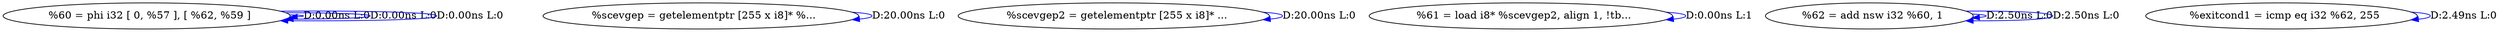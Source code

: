 digraph {
Node0x341d470[label="  %60 = phi i32 [ 0, %57 ], [ %62, %59 ]"];
Node0x341d470 -> Node0x341d470[label="D:0.00ns L:0",color=blue];
Node0x341d470 -> Node0x341d470[label="D:0.00ns L:0",color=blue];
Node0x341d470 -> Node0x341d470[label="D:0.00ns L:0",color=blue];
Node0x341d550[label="  %scevgep = getelementptr [255 x i8]* %..."];
Node0x341d550 -> Node0x341d550[label="D:20.00ns L:0",color=blue];
Node0x341d630[label="  %scevgep2 = getelementptr [255 x i8]* ..."];
Node0x341d630 -> Node0x341d630[label="D:20.00ns L:0",color=blue];
Node0x3407f60[label="  %61 = load i8* %scevgep2, align 1, !tb..."];
Node0x3407f60 -> Node0x3407f60[label="D:0.00ns L:1",color=blue];
Node0x3408120[label="  %62 = add nsw i32 %60, 1"];
Node0x3408120 -> Node0x3408120[label="D:2.50ns L:0",color=blue];
Node0x3408120 -> Node0x3408120[label="D:2.50ns L:0",color=blue];
Node0x3408260[label="  %exitcond1 = icmp eq i32 %62, 255"];
Node0x3408260 -> Node0x3408260[label="D:2.49ns L:0",color=blue];
}
